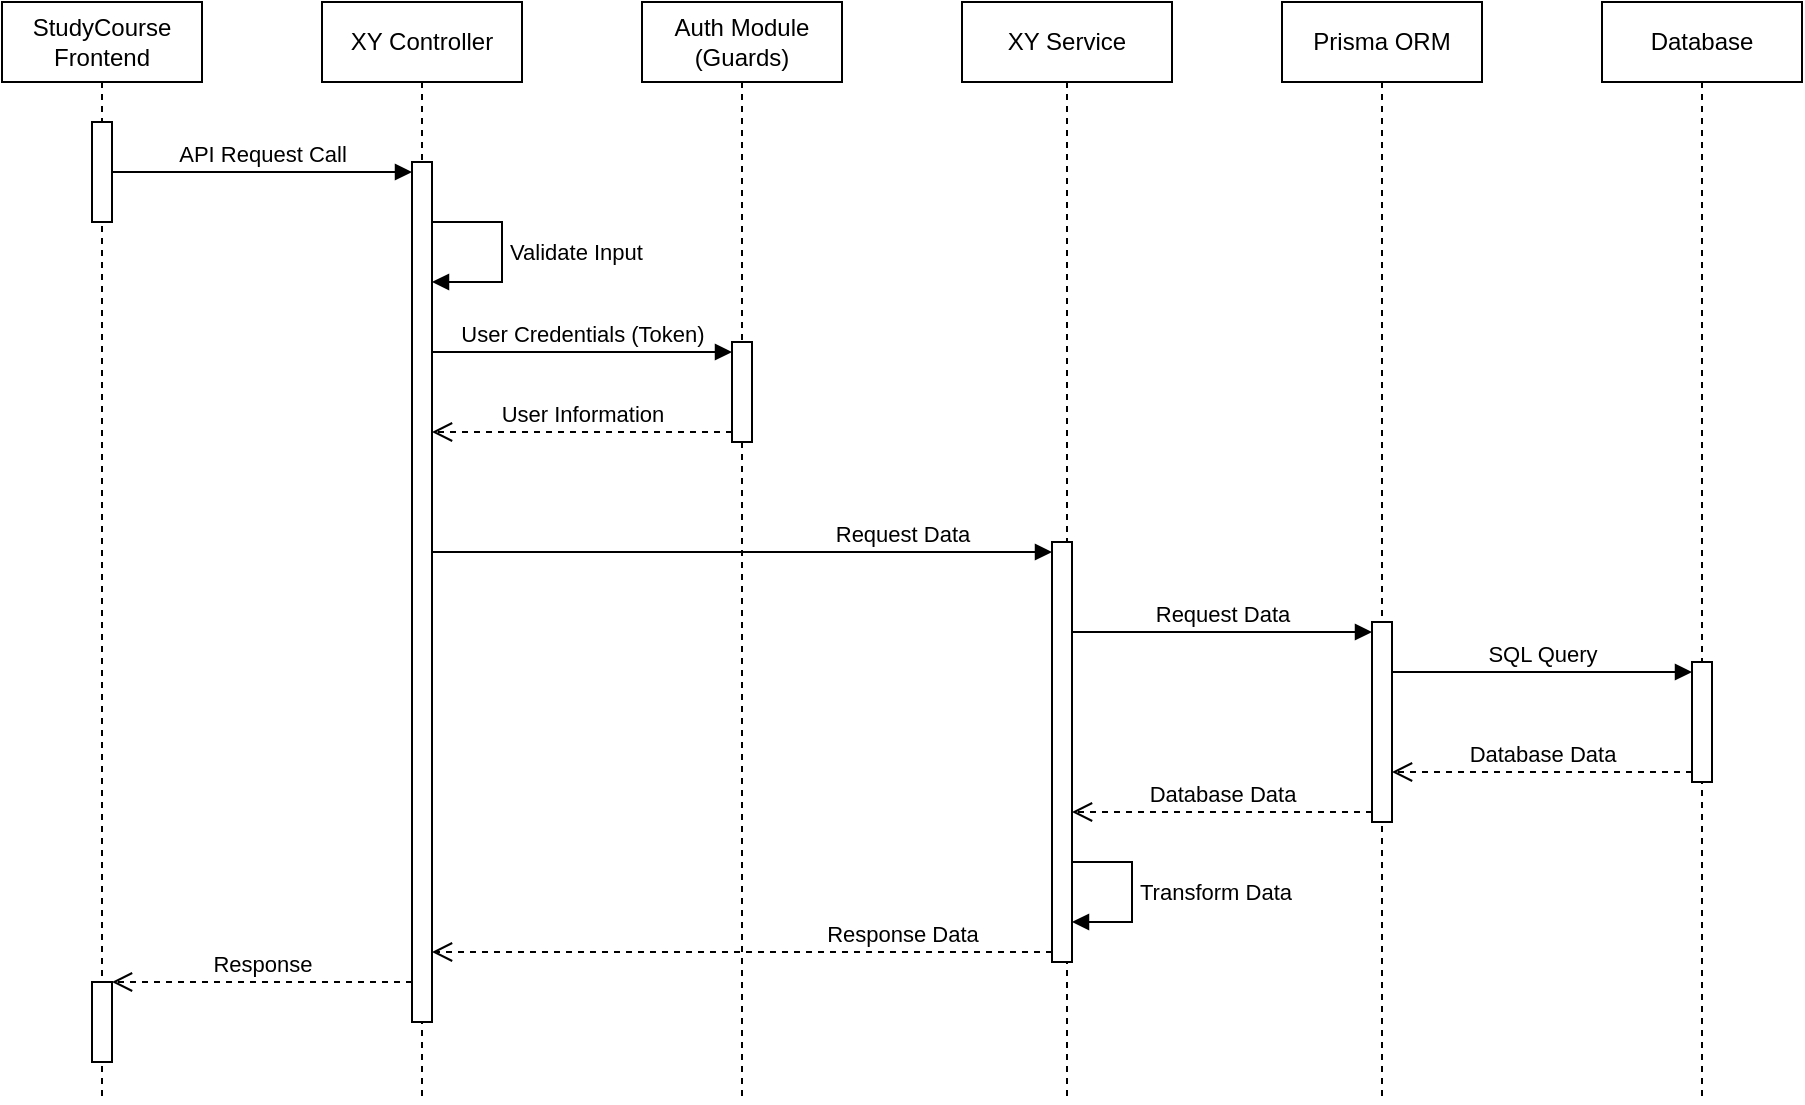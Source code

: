 <mxfile version="26.0.2">
  <diagram name="Page-1" id="2YBvvXClWsGukQMizWep">
    <mxGraphModel dx="989" dy="524" grid="1" gridSize="10" guides="1" tooltips="1" connect="1" arrows="1" fold="1" page="1" pageScale="1" pageWidth="850" pageHeight="1100" math="0" shadow="0">
      <root>
        <mxCell id="0" />
        <mxCell id="1" parent="0" />
        <mxCell id="MAXrAPZa83Ocsc2h7cjN-1" value="&lt;div&gt;StudyCourse&lt;/div&gt;&lt;div&gt;Frontend&lt;br&gt;&lt;/div&gt;" style="shape=umlLifeline;perimeter=lifelinePerimeter;whiteSpace=wrap;html=1;container=1;dropTarget=0;collapsible=0;recursiveResize=0;outlineConnect=0;portConstraint=eastwest;newEdgeStyle={&quot;curved&quot;:0,&quot;rounded&quot;:0};" vertex="1" parent="1">
          <mxGeometry x="40" y="40" width="100" height="550" as="geometry" />
        </mxCell>
        <mxCell id="MAXrAPZa83Ocsc2h7cjN-19" value="" style="html=1;points=[[0,0,0,0,5],[0,1,0,0,-5],[1,0,0,0,5],[1,1,0,0,-5]];perimeter=orthogonalPerimeter;outlineConnect=0;targetShapes=umlLifeline;portConstraint=eastwest;newEdgeStyle={&quot;curved&quot;:0,&quot;rounded&quot;:0};" vertex="1" parent="MAXrAPZa83Ocsc2h7cjN-1">
          <mxGeometry x="45" y="60" width="10" height="50" as="geometry" />
        </mxCell>
        <mxCell id="MAXrAPZa83Ocsc2h7cjN-29" value="" style="html=1;points=[[0,0,0,0,5],[0,1,0,0,-5],[1,0,0,0,5],[1,1,0,0,-5]];perimeter=orthogonalPerimeter;outlineConnect=0;targetShapes=umlLifeline;portConstraint=eastwest;newEdgeStyle={&quot;curved&quot;:0,&quot;rounded&quot;:0};" vertex="1" parent="MAXrAPZa83Ocsc2h7cjN-1">
          <mxGeometry x="45" y="490" width="10" height="40" as="geometry" />
        </mxCell>
        <mxCell id="MAXrAPZa83Ocsc2h7cjN-2" value="XY Controller" style="shape=umlLifeline;perimeter=lifelinePerimeter;whiteSpace=wrap;html=1;container=1;dropTarget=0;collapsible=0;recursiveResize=0;outlineConnect=0;portConstraint=eastwest;newEdgeStyle={&quot;curved&quot;:0,&quot;rounded&quot;:0};" vertex="1" parent="1">
          <mxGeometry x="200" y="40" width="100" height="550" as="geometry" />
        </mxCell>
        <mxCell id="MAXrAPZa83Ocsc2h7cjN-6" value="" style="html=1;points=[[0,0,0,0,5],[0,1,0,0,-5],[1,0,0,0,5],[1,1,0,0,-5]];perimeter=orthogonalPerimeter;outlineConnect=0;targetShapes=umlLifeline;portConstraint=eastwest;newEdgeStyle={&quot;curved&quot;:0,&quot;rounded&quot;:0};" vertex="1" parent="MAXrAPZa83Ocsc2h7cjN-2">
          <mxGeometry x="45" y="80" width="10" height="430" as="geometry" />
        </mxCell>
        <mxCell id="MAXrAPZa83Ocsc2h7cjN-12" value="Validate Input" style="html=1;align=left;spacingLeft=2;endArrow=block;rounded=0;edgeStyle=orthogonalEdgeStyle;curved=0;rounded=0;" edge="1" target="MAXrAPZa83Ocsc2h7cjN-6" parent="MAXrAPZa83Ocsc2h7cjN-2" source="MAXrAPZa83Ocsc2h7cjN-6">
          <mxGeometry relative="1" as="geometry">
            <mxPoint x="60" y="110" as="sourcePoint" />
            <Array as="points">
              <mxPoint x="90" y="110" />
              <mxPoint x="90" y="140" />
            </Array>
            <mxPoint x="65" y="140" as="targetPoint" />
          </mxGeometry>
        </mxCell>
        <mxCell id="MAXrAPZa83Ocsc2h7cjN-3" value="XY Service" style="shape=umlLifeline;perimeter=lifelinePerimeter;whiteSpace=wrap;html=1;container=1;dropTarget=0;collapsible=0;recursiveResize=0;outlineConnect=0;portConstraint=eastwest;newEdgeStyle={&quot;curved&quot;:0,&quot;rounded&quot;:0};" vertex="1" parent="1">
          <mxGeometry x="520" y="40" width="105" height="550" as="geometry" />
        </mxCell>
        <mxCell id="MAXrAPZa83Ocsc2h7cjN-20" value="" style="html=1;points=[[0,0,0,0,5],[0,1,0,0,-5],[1,0,0,0,5],[1,1,0,0,-5]];perimeter=orthogonalPerimeter;outlineConnect=0;targetShapes=umlLifeline;portConstraint=eastwest;newEdgeStyle={&quot;curved&quot;:0,&quot;rounded&quot;:0};" vertex="1" parent="MAXrAPZa83Ocsc2h7cjN-3">
          <mxGeometry x="45" y="270" width="10" height="210" as="geometry" />
        </mxCell>
        <mxCell id="MAXrAPZa83Ocsc2h7cjN-34" value="Transform Data" style="html=1;align=left;spacingLeft=2;endArrow=block;rounded=0;edgeStyle=orthogonalEdgeStyle;curved=0;rounded=0;" edge="1" target="MAXrAPZa83Ocsc2h7cjN-20" parent="MAXrAPZa83Ocsc2h7cjN-3" source="MAXrAPZa83Ocsc2h7cjN-20">
          <mxGeometry relative="1" as="geometry">
            <mxPoint x="55" y="430" as="sourcePoint" />
            <Array as="points">
              <mxPoint x="85" y="430" />
              <mxPoint x="85" y="460" />
            </Array>
            <mxPoint x="60.0" y="460" as="targetPoint" />
          </mxGeometry>
        </mxCell>
        <mxCell id="MAXrAPZa83Ocsc2h7cjN-4" value="Prisma ORM" style="shape=umlLifeline;perimeter=lifelinePerimeter;whiteSpace=wrap;html=1;container=1;dropTarget=0;collapsible=0;recursiveResize=0;outlineConnect=0;portConstraint=eastwest;newEdgeStyle={&quot;curved&quot;:0,&quot;rounded&quot;:0};" vertex="1" parent="1">
          <mxGeometry x="680" y="40" width="100" height="550" as="geometry" />
        </mxCell>
        <mxCell id="MAXrAPZa83Ocsc2h7cjN-23" value="" style="html=1;points=[[0,0,0,0,5],[0,1,0,0,-5],[1,0,0,0,5],[1,1,0,0,-5]];perimeter=orthogonalPerimeter;outlineConnect=0;targetShapes=umlLifeline;portConstraint=eastwest;newEdgeStyle={&quot;curved&quot;:0,&quot;rounded&quot;:0};" vertex="1" parent="MAXrAPZa83Ocsc2h7cjN-4">
          <mxGeometry x="45" y="310" width="10" height="100" as="geometry" />
        </mxCell>
        <mxCell id="MAXrAPZa83Ocsc2h7cjN-5" value="Database" style="shape=umlLifeline;perimeter=lifelinePerimeter;whiteSpace=wrap;html=1;container=1;dropTarget=0;collapsible=0;recursiveResize=0;outlineConnect=0;portConstraint=eastwest;newEdgeStyle={&quot;curved&quot;:0,&quot;rounded&quot;:0};" vertex="1" parent="1">
          <mxGeometry x="840" y="40" width="100" height="550" as="geometry" />
        </mxCell>
        <mxCell id="MAXrAPZa83Ocsc2h7cjN-26" value="" style="html=1;points=[[0,0,0,0,5],[0,1,0,0,-5],[1,0,0,0,5],[1,1,0,0,-5]];perimeter=orthogonalPerimeter;outlineConnect=0;targetShapes=umlLifeline;portConstraint=eastwest;newEdgeStyle={&quot;curved&quot;:0,&quot;rounded&quot;:0};" vertex="1" parent="MAXrAPZa83Ocsc2h7cjN-5">
          <mxGeometry x="45" y="330" width="10" height="60" as="geometry" />
        </mxCell>
        <mxCell id="MAXrAPZa83Ocsc2h7cjN-7" value="API Request Call" style="html=1;verticalAlign=bottom;endArrow=block;curved=0;rounded=0;entryX=0;entryY=0;entryDx=0;entryDy=5;" edge="1" target="MAXrAPZa83Ocsc2h7cjN-6" parent="1" source="MAXrAPZa83Ocsc2h7cjN-19">
          <mxGeometry relative="1" as="geometry">
            <mxPoint x="180" y="125" as="sourcePoint" />
          </mxGeometry>
        </mxCell>
        <mxCell id="MAXrAPZa83Ocsc2h7cjN-13" value="&lt;div&gt;Auth Module&lt;/div&gt;&lt;div&gt;(Guards)&lt;br&gt;&lt;/div&gt;" style="shape=umlLifeline;perimeter=lifelinePerimeter;whiteSpace=wrap;html=1;container=1;dropTarget=0;collapsible=0;recursiveResize=0;outlineConnect=0;portConstraint=eastwest;newEdgeStyle={&quot;curved&quot;:0,&quot;rounded&quot;:0};" vertex="1" parent="1">
          <mxGeometry x="360" y="40" width="100" height="550" as="geometry" />
        </mxCell>
        <mxCell id="MAXrAPZa83Ocsc2h7cjN-16" value="" style="html=1;points=[[0,0,0,0,5],[0,1,0,0,-5],[1,0,0,0,5],[1,1,0,0,-5]];perimeter=orthogonalPerimeter;outlineConnect=0;targetShapes=umlLifeline;portConstraint=eastwest;newEdgeStyle={&quot;curved&quot;:0,&quot;rounded&quot;:0};" vertex="1" parent="MAXrAPZa83Ocsc2h7cjN-13">
          <mxGeometry x="45" y="170" width="10" height="50" as="geometry" />
        </mxCell>
        <mxCell id="MAXrAPZa83Ocsc2h7cjN-17" value="User Credentials (Token)" style="html=1;verticalAlign=bottom;endArrow=block;curved=0;rounded=0;entryX=0;entryY=0;entryDx=0;entryDy=5;" edge="1" target="MAXrAPZa83Ocsc2h7cjN-16" parent="1" source="MAXrAPZa83Ocsc2h7cjN-6">
          <mxGeometry relative="1" as="geometry">
            <mxPoint x="335" y="215" as="sourcePoint" />
          </mxGeometry>
        </mxCell>
        <mxCell id="MAXrAPZa83Ocsc2h7cjN-18" value="User Information" style="html=1;verticalAlign=bottom;endArrow=open;dashed=1;endSize=8;curved=0;rounded=0;exitX=0;exitY=1;exitDx=0;exitDy=-5;" edge="1" source="MAXrAPZa83Ocsc2h7cjN-16" parent="1" target="MAXrAPZa83Ocsc2h7cjN-6">
          <mxGeometry relative="1" as="geometry">
            <mxPoint x="335" y="285" as="targetPoint" />
          </mxGeometry>
        </mxCell>
        <mxCell id="MAXrAPZa83Ocsc2h7cjN-21" value="Request Data" style="html=1;verticalAlign=bottom;endArrow=block;curved=0;rounded=0;entryX=0;entryY=0;entryDx=0;entryDy=5;" edge="1" target="MAXrAPZa83Ocsc2h7cjN-20" parent="1" source="MAXrAPZa83Ocsc2h7cjN-6">
          <mxGeometry x="0.516" relative="1" as="geometry">
            <mxPoint x="495" y="315" as="sourcePoint" />
            <mxPoint as="offset" />
          </mxGeometry>
        </mxCell>
        <mxCell id="MAXrAPZa83Ocsc2h7cjN-22" value="Response Data" style="html=1;verticalAlign=bottom;endArrow=open;dashed=1;endSize=8;curved=0;rounded=0;exitX=0;exitY=1;exitDx=0;exitDy=-5;" edge="1" source="MAXrAPZa83Ocsc2h7cjN-20" parent="1" target="MAXrAPZa83Ocsc2h7cjN-6">
          <mxGeometry x="-0.516" relative="1" as="geometry">
            <mxPoint x="495" y="385" as="targetPoint" />
            <mxPoint as="offset" />
          </mxGeometry>
        </mxCell>
        <mxCell id="MAXrAPZa83Ocsc2h7cjN-24" value="Request Data" style="html=1;verticalAlign=bottom;endArrow=block;curved=0;rounded=0;entryX=0;entryY=0;entryDx=0;entryDy=5;" edge="1" target="MAXrAPZa83Ocsc2h7cjN-23" parent="1" source="MAXrAPZa83Ocsc2h7cjN-20">
          <mxGeometry relative="1" as="geometry">
            <mxPoint x="655" y="355" as="sourcePoint" />
          </mxGeometry>
        </mxCell>
        <mxCell id="MAXrAPZa83Ocsc2h7cjN-25" value="Database Data" style="html=1;verticalAlign=bottom;endArrow=open;dashed=1;endSize=8;curved=0;rounded=0;exitX=0;exitY=1;exitDx=0;exitDy=-5;" edge="1" source="MAXrAPZa83Ocsc2h7cjN-23" parent="1" target="MAXrAPZa83Ocsc2h7cjN-20">
          <mxGeometry relative="1" as="geometry">
            <mxPoint x="655" y="425" as="targetPoint" />
          </mxGeometry>
        </mxCell>
        <mxCell id="MAXrAPZa83Ocsc2h7cjN-28" value="Database Data" style="html=1;verticalAlign=bottom;endArrow=open;dashed=1;endSize=8;curved=0;rounded=0;exitX=0;exitY=1;exitDx=0;exitDy=-5;" edge="1" source="MAXrAPZa83Ocsc2h7cjN-26" parent="1" target="MAXrAPZa83Ocsc2h7cjN-23">
          <mxGeometry relative="1" as="geometry">
            <mxPoint x="815" y="435" as="targetPoint" />
          </mxGeometry>
        </mxCell>
        <mxCell id="MAXrAPZa83Ocsc2h7cjN-27" value="SQL Query" style="html=1;verticalAlign=bottom;endArrow=block;curved=0;rounded=0;entryX=0;entryY=0;entryDx=0;entryDy=5;" edge="1" target="MAXrAPZa83Ocsc2h7cjN-26" parent="1" source="MAXrAPZa83Ocsc2h7cjN-23">
          <mxGeometry relative="1" as="geometry">
            <mxPoint x="815" y="365" as="sourcePoint" />
          </mxGeometry>
        </mxCell>
        <mxCell id="MAXrAPZa83Ocsc2h7cjN-32" value="Response" style="html=1;verticalAlign=bottom;endArrow=open;dashed=1;endSize=8;curved=0;rounded=0;" edge="1" source="MAXrAPZa83Ocsc2h7cjN-6" parent="1" target="MAXrAPZa83Ocsc2h7cjN-29">
          <mxGeometry relative="1" as="geometry">
            <mxPoint x="95" y="560" as="targetPoint" />
            <mxPoint x="249.5" y="560" as="sourcePoint" />
          </mxGeometry>
        </mxCell>
      </root>
    </mxGraphModel>
  </diagram>
</mxfile>
